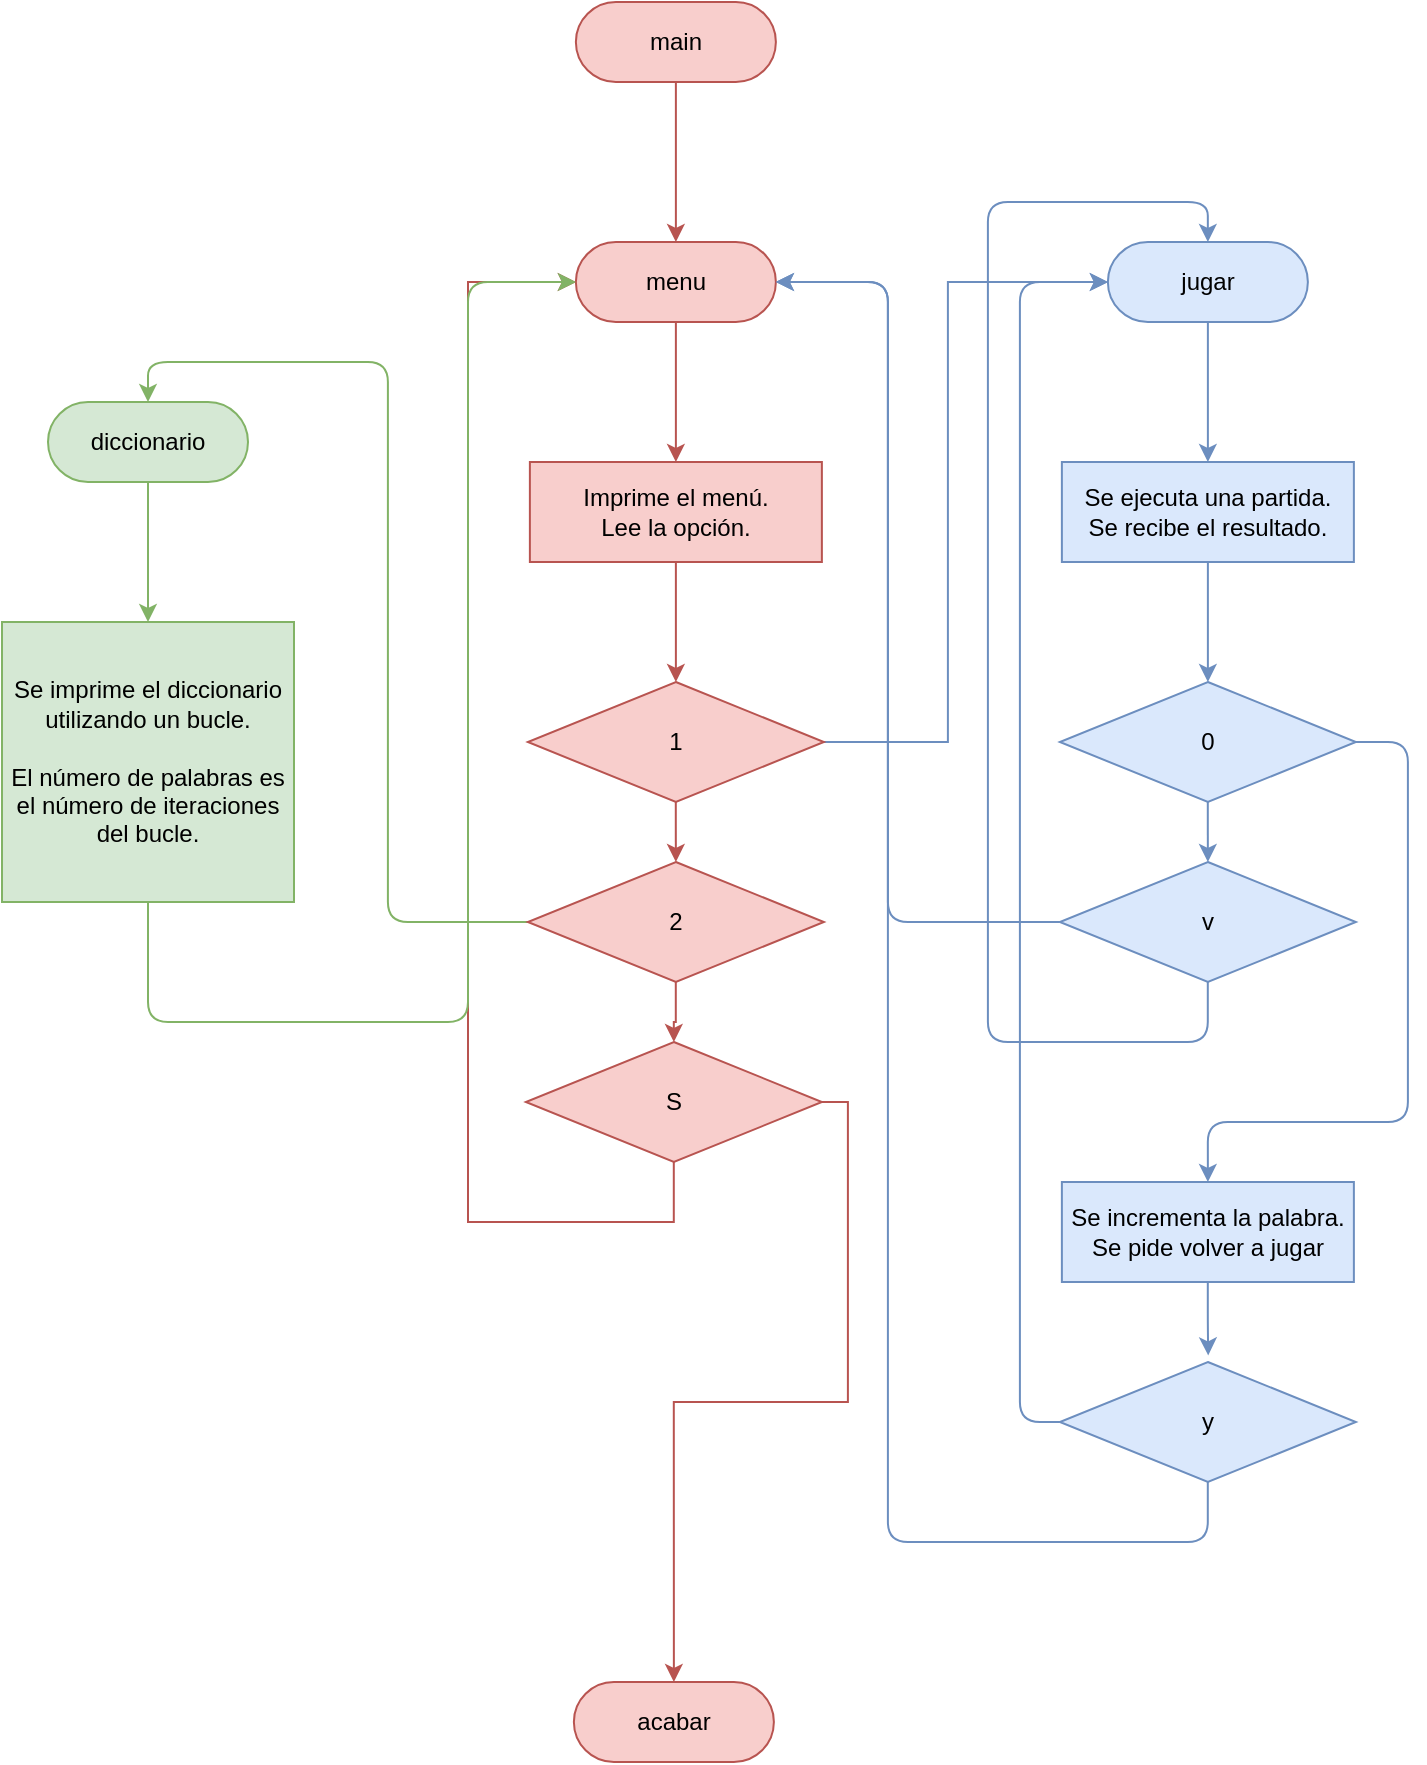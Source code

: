<mxfile version="18.0.7" type="device"><diagram id="I51kGEvzF2p_0g98tNR6" name="Page-1"><mxGraphModel dx="454" dy="761" grid="1" gridSize="10" guides="1" tooltips="1" connect="1" arrows="1" fold="1" page="1" pageScale="1" pageWidth="827" pageHeight="1169" math="0" shadow="0"><root><mxCell id="0"/><mxCell id="1" parent="0"/><mxCell id="kjnzvg5icmvrTvkC9Jty-6" value="" style="edgeStyle=orthogonalEdgeStyle;rounded=0;orthogonalLoop=1;jettySize=auto;html=1;entryX=0.5;entryY=0;entryDx=0;entryDy=0;fillColor=#f8cecc;strokeColor=#b85450;" edge="1" parent="1" source="kjnzvg5icmvrTvkC9Jty-3" target="kjnzvg5icmvrTvkC9Jty-7"><mxGeometry relative="1" as="geometry"><mxPoint x="413.94" y="150" as="targetPoint"/></mxGeometry></mxCell><mxCell id="kjnzvg5icmvrTvkC9Jty-3" value="main" style="rounded=1;whiteSpace=wrap;html=1;arcSize=50;fillColor=#f8cecc;strokeColor=#b85450;" vertex="1" parent="1"><mxGeometry x="363.94" y="40" width="100" height="40" as="geometry"/></mxCell><mxCell id="kjnzvg5icmvrTvkC9Jty-9" style="edgeStyle=orthogonalEdgeStyle;rounded=0;orthogonalLoop=1;jettySize=auto;html=1;entryX=0.5;entryY=0;entryDx=0;entryDy=0;fillColor=#f8cecc;strokeColor=#b85450;" edge="1" parent="1" source="kjnzvg5icmvrTvkC9Jty-7" target="kjnzvg5icmvrTvkC9Jty-10"><mxGeometry relative="1" as="geometry"><mxPoint x="413.94" y="260" as="targetPoint"/></mxGeometry></mxCell><mxCell id="kjnzvg5icmvrTvkC9Jty-7" value="menu" style="rounded=1;whiteSpace=wrap;html=1;arcSize=50;fillColor=#f8cecc;strokeColor=#b85450;" vertex="1" parent="1"><mxGeometry x="363.94" y="160" width="100" height="40" as="geometry"/></mxCell><mxCell id="kjnzvg5icmvrTvkC9Jty-12" style="edgeStyle=orthogonalEdgeStyle;rounded=0;orthogonalLoop=1;jettySize=auto;html=1;entryX=0.5;entryY=0;entryDx=0;entryDy=0;fillColor=#f8cecc;strokeColor=#b85450;" edge="1" parent="1" source="kjnzvg5icmvrTvkC9Jty-10" target="kjnzvg5icmvrTvkC9Jty-11"><mxGeometry relative="1" as="geometry"><mxPoint x="439.94" y="350" as="targetPoint"/></mxGeometry></mxCell><mxCell id="kjnzvg5icmvrTvkC9Jty-10" value="&lt;div&gt;Imprime el menú.&lt;/div&gt;&lt;div&gt;Lee la opción.&lt;/div&gt;" style="rounded=0;whiteSpace=wrap;html=1;fillColor=#f8cecc;strokeColor=#b85450;" vertex="1" parent="1"><mxGeometry x="340.94" y="270" width="146" height="50" as="geometry"/></mxCell><mxCell id="kjnzvg5icmvrTvkC9Jty-15" style="edgeStyle=orthogonalEdgeStyle;rounded=0;orthogonalLoop=1;jettySize=auto;html=1;entryX=0.5;entryY=0;entryDx=0;entryDy=0;fillColor=#f8cecc;strokeColor=#b85450;" edge="1" parent="1" source="kjnzvg5icmvrTvkC9Jty-11" target="kjnzvg5icmvrTvkC9Jty-14"><mxGeometry relative="1" as="geometry"/></mxCell><mxCell id="kjnzvg5icmvrTvkC9Jty-22" style="edgeStyle=orthogonalEdgeStyle;rounded=0;orthogonalLoop=1;jettySize=auto;html=1;entryX=0;entryY=0.5;entryDx=0;entryDy=0;fillColor=#dae8fc;strokeColor=#6c8ebf;" edge="1" parent="1" source="kjnzvg5icmvrTvkC9Jty-11" target="kjnzvg5icmvrTvkC9Jty-21"><mxGeometry relative="1" as="geometry"><Array as="points"><mxPoint x="549.94" y="410"/><mxPoint x="549.94" y="180"/></Array></mxGeometry></mxCell><mxCell id="kjnzvg5icmvrTvkC9Jty-11" value="1" style="rhombus;whiteSpace=wrap;html=1;rounded=0;fillColor=#f8cecc;strokeColor=#b85450;" vertex="1" parent="1"><mxGeometry x="339.94" y="380" width="148" height="60" as="geometry"/></mxCell><mxCell id="kjnzvg5icmvrTvkC9Jty-17" style="edgeStyle=orthogonalEdgeStyle;rounded=0;orthogonalLoop=1;jettySize=auto;html=1;entryX=0.5;entryY=0;entryDx=0;entryDy=0;fillColor=#f8cecc;strokeColor=#b85450;" edge="1" parent="1" source="kjnzvg5icmvrTvkC9Jty-14" target="kjnzvg5icmvrTvkC9Jty-16"><mxGeometry relative="1" as="geometry"/></mxCell><mxCell id="kjnzvg5icmvrTvkC9Jty-40" style="edgeStyle=orthogonalEdgeStyle;rounded=1;orthogonalLoop=1;jettySize=auto;html=1;entryX=0.5;entryY=0;entryDx=0;entryDy=0;fillColor=#d5e8d4;strokeColor=#82b366;" edge="1" parent="1" source="kjnzvg5icmvrTvkC9Jty-14" target="kjnzvg5icmvrTvkC9Jty-39"><mxGeometry relative="1" as="geometry"/></mxCell><mxCell id="kjnzvg5icmvrTvkC9Jty-14" value="2" style="rhombus;whiteSpace=wrap;html=1;rounded=0;fillColor=#f8cecc;strokeColor=#b85450;" vertex="1" parent="1"><mxGeometry x="339.94" y="470" width="148" height="60" as="geometry"/></mxCell><mxCell id="kjnzvg5icmvrTvkC9Jty-18" style="edgeStyle=orthogonalEdgeStyle;rounded=0;orthogonalLoop=1;jettySize=auto;html=1;fillColor=#f8cecc;strokeColor=#b85450;" edge="1" parent="1" source="kjnzvg5icmvrTvkC9Jty-16" target="kjnzvg5icmvrTvkC9Jty-7"><mxGeometry relative="1" as="geometry"><mxPoint x="412.94" y="670" as="targetPoint"/><Array as="points"><mxPoint x="413" y="650"/><mxPoint x="310" y="650"/><mxPoint x="310" y="180"/></Array></mxGeometry></mxCell><mxCell id="kjnzvg5icmvrTvkC9Jty-20" style="edgeStyle=orthogonalEdgeStyle;rounded=0;orthogonalLoop=1;jettySize=auto;html=1;entryX=0.5;entryY=0;entryDx=0;entryDy=0;fillColor=#f8cecc;strokeColor=#b85450;" edge="1" parent="1" source="kjnzvg5icmvrTvkC9Jty-16" target="kjnzvg5icmvrTvkC9Jty-19"><mxGeometry relative="1" as="geometry"><Array as="points"><mxPoint x="499.94" y="590"/><mxPoint x="499.94" y="740"/><mxPoint x="412.94" y="740"/></Array></mxGeometry></mxCell><mxCell id="kjnzvg5icmvrTvkC9Jty-16" value="S" style="rhombus;whiteSpace=wrap;html=1;rounded=0;fillColor=#f8cecc;strokeColor=#b85450;" vertex="1" parent="1"><mxGeometry x="338.94" y="560" width="148" height="60" as="geometry"/></mxCell><mxCell id="kjnzvg5icmvrTvkC9Jty-19" value="&lt;div&gt;acabar&lt;/div&gt;" style="rounded=1;whiteSpace=wrap;html=1;arcSize=50;fillColor=#f8cecc;strokeColor=#b85450;" vertex="1" parent="1"><mxGeometry x="362.94" y="880" width="100" height="40" as="geometry"/></mxCell><mxCell id="kjnzvg5icmvrTvkC9Jty-24" style="edgeStyle=orthogonalEdgeStyle;rounded=0;orthogonalLoop=1;jettySize=auto;html=1;entryX=0.5;entryY=0;entryDx=0;entryDy=0;fillColor=#dae8fc;strokeColor=#6c8ebf;" edge="1" parent="1" source="kjnzvg5icmvrTvkC9Jty-21" target="kjnzvg5icmvrTvkC9Jty-23"><mxGeometry relative="1" as="geometry"/></mxCell><mxCell id="kjnzvg5icmvrTvkC9Jty-21" value="&lt;div&gt;jugar&lt;/div&gt;" style="rounded=1;whiteSpace=wrap;html=1;arcSize=50;fillColor=#dae8fc;strokeColor=#6c8ebf;" vertex="1" parent="1"><mxGeometry x="629.94" y="160" width="100" height="40" as="geometry"/></mxCell><mxCell id="kjnzvg5icmvrTvkC9Jty-26" style="edgeStyle=orthogonalEdgeStyle;rounded=0;orthogonalLoop=1;jettySize=auto;html=1;entryX=0.5;entryY=0;entryDx=0;entryDy=0;fillColor=#dae8fc;strokeColor=#6c8ebf;" edge="1" parent="1" source="kjnzvg5icmvrTvkC9Jty-23" target="kjnzvg5icmvrTvkC9Jty-25"><mxGeometry relative="1" as="geometry"/></mxCell><mxCell id="kjnzvg5icmvrTvkC9Jty-23" value="&lt;div&gt;Se ejecuta una partida.&lt;/div&gt;&lt;div&gt;Se recibe el resultado.&lt;br&gt;&lt;/div&gt;" style="rounded=0;whiteSpace=wrap;html=1;fillColor=#dae8fc;strokeColor=#6c8ebf;" vertex="1" parent="1"><mxGeometry x="606.94" y="270" width="146" height="50" as="geometry"/></mxCell><mxCell id="kjnzvg5icmvrTvkC9Jty-28" style="edgeStyle=orthogonalEdgeStyle;rounded=1;orthogonalLoop=1;jettySize=auto;html=1;entryX=0.5;entryY=0;entryDx=0;entryDy=0;fillColor=#dae8fc;strokeColor=#6c8ebf;" edge="1" parent="1" source="kjnzvg5icmvrTvkC9Jty-25" target="kjnzvg5icmvrTvkC9Jty-27"><mxGeometry relative="1" as="geometry"/></mxCell><mxCell id="kjnzvg5icmvrTvkC9Jty-33" style="edgeStyle=orthogonalEdgeStyle;rounded=1;orthogonalLoop=1;jettySize=auto;html=1;entryX=0.5;entryY=0;entryDx=0;entryDy=0;fillColor=#dae8fc;strokeColor=#6c8ebf;" edge="1" parent="1" source="kjnzvg5icmvrTvkC9Jty-25" target="kjnzvg5icmvrTvkC9Jty-32"><mxGeometry relative="1" as="geometry"><Array as="points"><mxPoint x="779.94" y="410"/><mxPoint x="779.94" y="600"/><mxPoint x="679.94" y="600"/></Array></mxGeometry></mxCell><mxCell id="kjnzvg5icmvrTvkC9Jty-25" value="0" style="rhombus;whiteSpace=wrap;html=1;rounded=0;fillColor=#dae8fc;strokeColor=#6c8ebf;" vertex="1" parent="1"><mxGeometry x="605.94" y="380" width="148" height="60" as="geometry"/></mxCell><mxCell id="kjnzvg5icmvrTvkC9Jty-29" style="edgeStyle=orthogonalEdgeStyle;rounded=1;orthogonalLoop=1;jettySize=auto;html=1;entryX=1;entryY=0.5;entryDx=0;entryDy=0;fillColor=#dae8fc;strokeColor=#6c8ebf;" edge="1" parent="1" source="kjnzvg5icmvrTvkC9Jty-27" target="kjnzvg5icmvrTvkC9Jty-7"><mxGeometry relative="1" as="geometry"><Array as="points"><mxPoint x="519.94" y="500"/><mxPoint x="519.94" y="180"/></Array></mxGeometry></mxCell><mxCell id="kjnzvg5icmvrTvkC9Jty-34" style="edgeStyle=orthogonalEdgeStyle;rounded=1;orthogonalLoop=1;jettySize=auto;html=1;entryX=0.5;entryY=0;entryDx=0;entryDy=0;fillColor=#dae8fc;strokeColor=#6c8ebf;" edge="1" parent="1" source="kjnzvg5icmvrTvkC9Jty-27" target="kjnzvg5icmvrTvkC9Jty-21"><mxGeometry relative="1" as="geometry"><Array as="points"><mxPoint x="679.94" y="560"/><mxPoint x="569.94" y="560"/><mxPoint x="569.94" y="140"/><mxPoint x="679.94" y="140"/></Array></mxGeometry></mxCell><mxCell id="kjnzvg5icmvrTvkC9Jty-27" value="v" style="rhombus;whiteSpace=wrap;html=1;rounded=0;fillColor=#dae8fc;strokeColor=#6c8ebf;" vertex="1" parent="1"><mxGeometry x="605.94" y="470" width="148" height="60" as="geometry"/></mxCell><mxCell id="kjnzvg5icmvrTvkC9Jty-36" style="edgeStyle=orthogonalEdgeStyle;rounded=1;orthogonalLoop=1;jettySize=auto;html=1;entryX=0.501;entryY=-0.055;entryDx=0;entryDy=0;entryPerimeter=0;fillColor=#dae8fc;strokeColor=#6c8ebf;" edge="1" parent="1" source="kjnzvg5icmvrTvkC9Jty-32" target="kjnzvg5icmvrTvkC9Jty-35"><mxGeometry relative="1" as="geometry"/></mxCell><mxCell id="kjnzvg5icmvrTvkC9Jty-32" value="&lt;div&gt;Se incrementa la palabra.&lt;/div&gt;&lt;div&gt;Se pide volver a jugar&lt;br&gt;&lt;/div&gt;" style="rounded=0;whiteSpace=wrap;html=1;fillColor=#dae8fc;strokeColor=#6c8ebf;" vertex="1" parent="1"><mxGeometry x="606.94" y="630" width="146" height="50" as="geometry"/></mxCell><mxCell id="kjnzvg5icmvrTvkC9Jty-37" style="edgeStyle=orthogonalEdgeStyle;rounded=1;orthogonalLoop=1;jettySize=auto;html=1;entryX=0;entryY=0.5;entryDx=0;entryDy=0;fillColor=#dae8fc;strokeColor=#6c8ebf;" edge="1" parent="1" source="kjnzvg5icmvrTvkC9Jty-35" target="kjnzvg5icmvrTvkC9Jty-21"><mxGeometry relative="1" as="geometry"><Array as="points"><mxPoint x="585.94" y="750"/><mxPoint x="585.94" y="180"/></Array></mxGeometry></mxCell><mxCell id="kjnzvg5icmvrTvkC9Jty-38" style="edgeStyle=orthogonalEdgeStyle;rounded=1;orthogonalLoop=1;jettySize=auto;html=1;entryX=1;entryY=0.5;entryDx=0;entryDy=0;fillColor=#dae8fc;strokeColor=#6c8ebf;" edge="1" parent="1" source="kjnzvg5icmvrTvkC9Jty-35" target="kjnzvg5icmvrTvkC9Jty-7"><mxGeometry relative="1" as="geometry"><Array as="points"><mxPoint x="679.94" y="810"/><mxPoint x="519.94" y="810"/><mxPoint x="519.94" y="180"/></Array></mxGeometry></mxCell><mxCell id="kjnzvg5icmvrTvkC9Jty-35" value="y" style="rhombus;whiteSpace=wrap;html=1;rounded=0;fillColor=#dae8fc;strokeColor=#6c8ebf;" vertex="1" parent="1"><mxGeometry x="605.94" y="720" width="148" height="60" as="geometry"/></mxCell><mxCell id="kjnzvg5icmvrTvkC9Jty-42" style="edgeStyle=orthogonalEdgeStyle;rounded=1;orthogonalLoop=1;jettySize=auto;html=1;entryX=0.5;entryY=0;entryDx=0;entryDy=0;fillColor=#d5e8d4;strokeColor=#82b366;" edge="1" parent="1" source="kjnzvg5icmvrTvkC9Jty-39" target="kjnzvg5icmvrTvkC9Jty-41"><mxGeometry relative="1" as="geometry"/></mxCell><mxCell id="kjnzvg5icmvrTvkC9Jty-39" value="diccionario" style="rounded=1;whiteSpace=wrap;html=1;arcSize=50;fillColor=#d5e8d4;strokeColor=#82b366;" vertex="1" parent="1"><mxGeometry x="100" y="240" width="100" height="40" as="geometry"/></mxCell><mxCell id="kjnzvg5icmvrTvkC9Jty-43" style="edgeStyle=orthogonalEdgeStyle;rounded=1;orthogonalLoop=1;jettySize=auto;html=1;entryX=0;entryY=0.5;entryDx=0;entryDy=0;fillColor=#d5e8d4;strokeColor=#82b366;" edge="1" parent="1" source="kjnzvg5icmvrTvkC9Jty-41" target="kjnzvg5icmvrTvkC9Jty-7"><mxGeometry relative="1" as="geometry"><Array as="points"><mxPoint x="150" y="550"/><mxPoint x="310" y="550"/><mxPoint x="310" y="180"/></Array></mxGeometry></mxCell><mxCell id="kjnzvg5icmvrTvkC9Jty-41" value="&lt;div&gt;Se imprime el diccionario utilizando un bucle.&lt;/div&gt;&lt;div&gt;&lt;br&gt;&lt;/div&gt;&lt;div&gt;El número de palabras es el número de iteraciones del bucle.&lt;br&gt;&lt;/div&gt;" style="rounded=0;whiteSpace=wrap;html=1;fillColor=#d5e8d4;strokeColor=#82b366;" vertex="1" parent="1"><mxGeometry x="77" y="350" width="146" height="140" as="geometry"/></mxCell></root></mxGraphModel></diagram></mxfile>